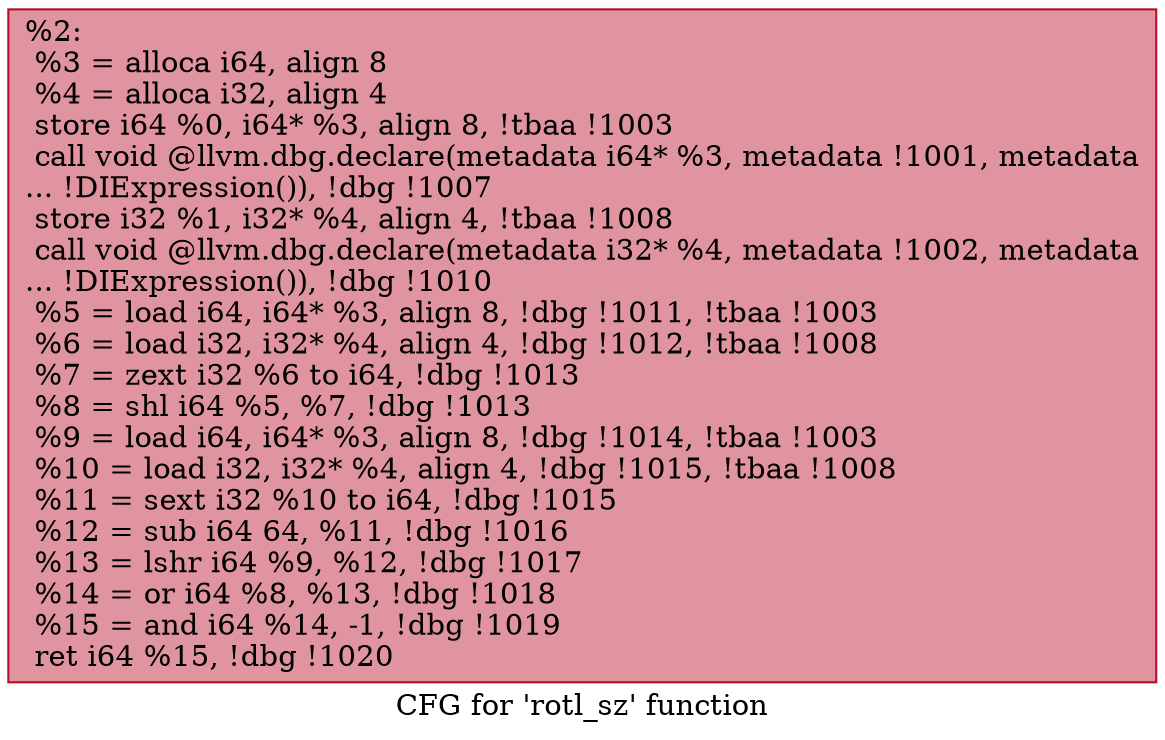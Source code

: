 digraph "CFG for 'rotl_sz' function" {
	label="CFG for 'rotl_sz' function";

	Node0x237e5d0 [shape=record,color="#b70d28ff", style=filled, fillcolor="#b70d2870",label="{%2:\l  %3 = alloca i64, align 8\l  %4 = alloca i32, align 4\l  store i64 %0, i64* %3, align 8, !tbaa !1003\l  call void @llvm.dbg.declare(metadata i64* %3, metadata !1001, metadata\l... !DIExpression()), !dbg !1007\l  store i32 %1, i32* %4, align 4, !tbaa !1008\l  call void @llvm.dbg.declare(metadata i32* %4, metadata !1002, metadata\l... !DIExpression()), !dbg !1010\l  %5 = load i64, i64* %3, align 8, !dbg !1011, !tbaa !1003\l  %6 = load i32, i32* %4, align 4, !dbg !1012, !tbaa !1008\l  %7 = zext i32 %6 to i64, !dbg !1013\l  %8 = shl i64 %5, %7, !dbg !1013\l  %9 = load i64, i64* %3, align 8, !dbg !1014, !tbaa !1003\l  %10 = load i32, i32* %4, align 4, !dbg !1015, !tbaa !1008\l  %11 = sext i32 %10 to i64, !dbg !1015\l  %12 = sub i64 64, %11, !dbg !1016\l  %13 = lshr i64 %9, %12, !dbg !1017\l  %14 = or i64 %8, %13, !dbg !1018\l  %15 = and i64 %14, -1, !dbg !1019\l  ret i64 %15, !dbg !1020\l}"];
}
